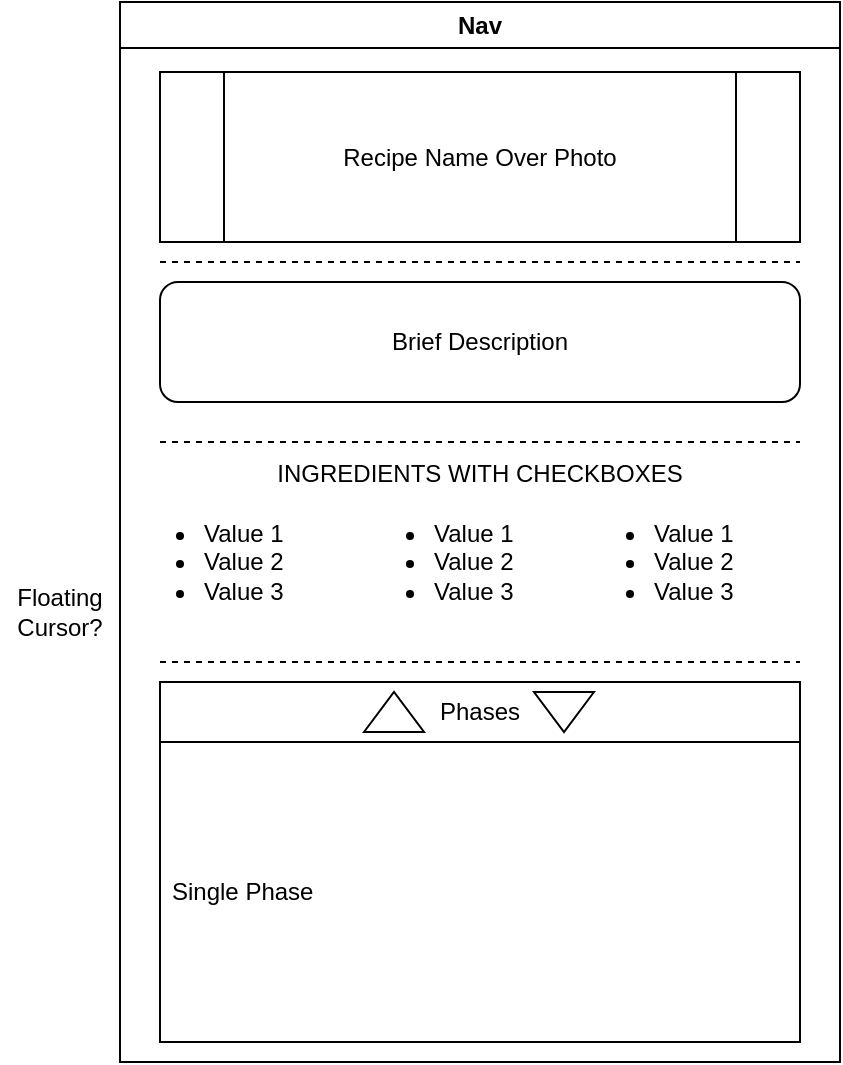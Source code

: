 <mxfile>
    <diagram id="_7RiekXKDuvDr11PorA5" name="Page-1">
        <mxGraphModel dx="530" dy="344" grid="1" gridSize="10" guides="1" tooltips="1" connect="1" arrows="1" fold="1" page="1" pageScale="1" pageWidth="850" pageHeight="1100" math="0" shadow="0">
            <root>
                <mxCell id="0"/>
                <mxCell id="1" parent="0"/>
                <mxCell id="2" value="Nav" style="swimlane;whiteSpace=wrap;html=1;" vertex="1" parent="1">
                    <mxGeometry x="190" y="30" width="360" height="530" as="geometry"/>
                </mxCell>
                <mxCell id="19" value="" style="shape=process;whiteSpace=wrap;html=1;backgroundOutline=1;" vertex="1" parent="2">
                    <mxGeometry x="20" y="35" width="320" height="85" as="geometry"/>
                </mxCell>
                <mxCell id="4" value="Recipe Name Over Photo" style="text;html=1;strokeColor=none;fillColor=none;align=center;verticalAlign=middle;whiteSpace=wrap;rounded=0;" vertex="1" parent="2">
                    <mxGeometry x="95" y="62.5" width="170" height="30" as="geometry"/>
                </mxCell>
                <mxCell id="9" value="" style="endArrow=none;dashed=1;html=1;" edge="1" parent="2">
                    <mxGeometry width="50" height="50" relative="1" as="geometry">
                        <mxPoint x="20" y="220" as="sourcePoint"/>
                        <mxPoint x="340" y="220" as="targetPoint"/>
                    </mxGeometry>
                </mxCell>
                <mxCell id="10" value="Phases" style="swimlane;fontStyle=0;childLayout=stackLayout;horizontal=1;startSize=30;horizontalStack=0;resizeParent=1;resizeParentMax=0;resizeLast=0;collapsible=1;marginBottom=0;whiteSpace=wrap;html=1;" vertex="1" parent="2">
                    <mxGeometry x="20" y="340" width="320" height="180" as="geometry">
                        <mxRectangle x="20" y="290" width="150" height="30" as="alternateBounds"/>
                    </mxGeometry>
                </mxCell>
                <mxCell id="11" value="Single Phase" style="text;strokeColor=none;fillColor=none;align=left;verticalAlign=middle;spacingLeft=4;spacingRight=4;overflow=hidden;points=[[0,0.5],[1,0.5]];portConstraint=eastwest;rotatable=0;whiteSpace=wrap;html=1;" vertex="1" parent="10">
                    <mxGeometry y="30" width="320" height="150" as="geometry"/>
                </mxCell>
                <mxCell id="20" value="Brief Description" style="rounded=1;whiteSpace=wrap;html=1;" vertex="1" parent="2">
                    <mxGeometry x="20" y="140" width="320" height="60" as="geometry"/>
                </mxCell>
                <mxCell id="21" value="&lt;ul&gt;&lt;li&gt;Value 1&lt;/li&gt;&lt;li&gt;Value 2&lt;/li&gt;&lt;li&gt;Value 3&lt;/li&gt;&lt;/ul&gt;" style="text;strokeColor=none;fillColor=none;html=1;whiteSpace=wrap;verticalAlign=middle;overflow=hidden;" vertex="1" parent="2">
                    <mxGeometry y="240" width="120" height="80" as="geometry"/>
                </mxCell>
                <mxCell id="22" value="INGREDIENTS WITH CHECKBOXES" style="text;html=1;strokeColor=none;fillColor=none;align=center;verticalAlign=middle;whiteSpace=wrap;rounded=0;" vertex="1" parent="2">
                    <mxGeometry x="15" y="221" width="330" height="30" as="geometry"/>
                </mxCell>
                <mxCell id="23" value="&lt;ul&gt;&lt;li&gt;Value 1&lt;/li&gt;&lt;li&gt;Value 2&lt;/li&gt;&lt;li&gt;Value 3&lt;/li&gt;&lt;/ul&gt;" style="text;strokeColor=none;fillColor=none;html=1;whiteSpace=wrap;verticalAlign=middle;overflow=hidden;" vertex="1" parent="2">
                    <mxGeometry x="115" y="240" width="120" height="80" as="geometry"/>
                </mxCell>
                <mxCell id="24" value="&lt;ul&gt;&lt;li&gt;Value 1&lt;/li&gt;&lt;li&gt;Value 2&lt;/li&gt;&lt;li&gt;Value 3&lt;/li&gt;&lt;/ul&gt;" style="text;strokeColor=none;fillColor=none;html=1;whiteSpace=wrap;verticalAlign=middle;overflow=hidden;" vertex="1" parent="2">
                    <mxGeometry x="225" y="240" width="120" height="80" as="geometry"/>
                </mxCell>
                <mxCell id="26" value="" style="endArrow=none;dashed=1;html=1;" edge="1" parent="2">
                    <mxGeometry width="50" height="50" relative="1" as="geometry">
                        <mxPoint x="20" y="330.0" as="sourcePoint"/>
                        <mxPoint x="340" y="330.0" as="targetPoint"/>
                    </mxGeometry>
                </mxCell>
                <mxCell id="29" value="" style="triangle;whiteSpace=wrap;html=1;rotation=-90;" vertex="1" parent="2">
                    <mxGeometry x="127" y="340" width="20" height="30" as="geometry"/>
                </mxCell>
                <mxCell id="18" value="" style="endArrow=none;dashed=1;html=1;" edge="1" parent="1">
                    <mxGeometry width="50" height="50" relative="1" as="geometry">
                        <mxPoint x="210" y="160" as="sourcePoint"/>
                        <mxPoint x="530" y="160" as="targetPoint"/>
                    </mxGeometry>
                </mxCell>
                <mxCell id="30" value="" style="triangle;whiteSpace=wrap;html=1;rotation=90;" vertex="1" parent="1">
                    <mxGeometry x="402" y="370" width="20" height="30" as="geometry"/>
                </mxCell>
                <mxCell id="33" value="Floating Cursor?" style="text;html=1;strokeColor=none;fillColor=none;align=center;verticalAlign=middle;whiteSpace=wrap;rounded=0;" vertex="1" parent="1">
                    <mxGeometry x="130" y="320" width="60" height="30" as="geometry"/>
                </mxCell>
            </root>
        </mxGraphModel>
    </diagram>
</mxfile>